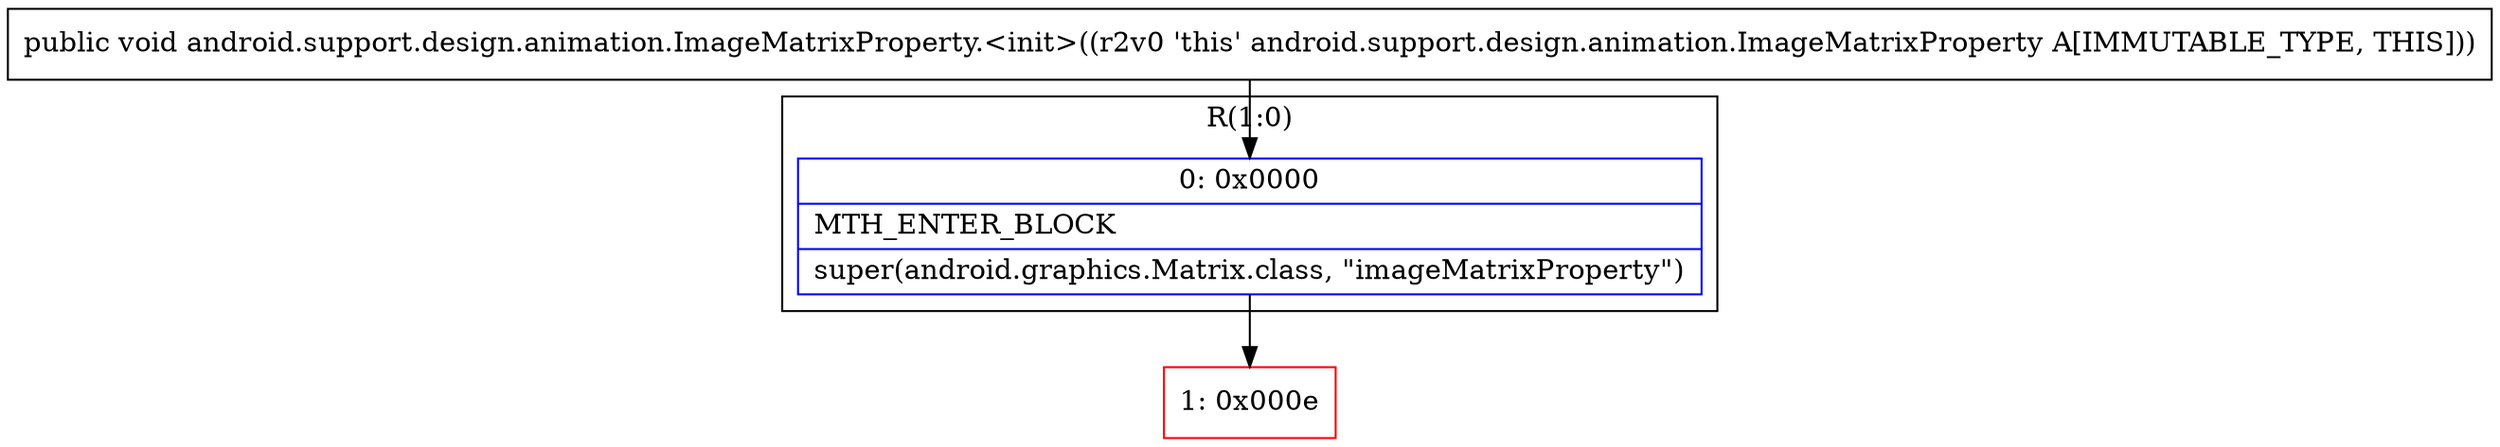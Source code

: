 digraph "CFG forandroid.support.design.animation.ImageMatrixProperty.\<init\>()V" {
subgraph cluster_Region_448601449 {
label = "R(1:0)";
node [shape=record,color=blue];
Node_0 [shape=record,label="{0\:\ 0x0000|MTH_ENTER_BLOCK\l|super(android.graphics.Matrix.class, \"imageMatrixProperty\")\l}"];
}
Node_1 [shape=record,color=red,label="{1\:\ 0x000e}"];
MethodNode[shape=record,label="{public void android.support.design.animation.ImageMatrixProperty.\<init\>((r2v0 'this' android.support.design.animation.ImageMatrixProperty A[IMMUTABLE_TYPE, THIS])) }"];
MethodNode -> Node_0;
Node_0 -> Node_1;
}

